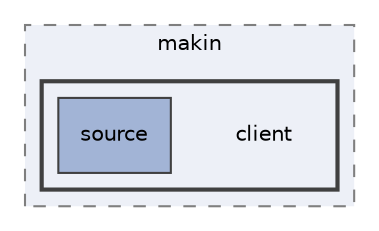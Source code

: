 digraph "/home/student/Документы/makin/client"
{
 // LATEX_PDF_SIZE
  edge [fontname="Helvetica",fontsize="10",labelfontname="Helvetica",labelfontsize="10"];
  node [fontname="Helvetica",fontsize="10",shape=record];
  compound=true
  subgraph clusterdir_1e4e6b343c6f286cf3e6f8689cb14f79 {
    graph [ bgcolor="#edf0f7", pencolor="grey50", style="filled,dashed,", label="makin", fontname="Helvetica", fontsize="10", URL="dir_1e4e6b343c6f286cf3e6f8689cb14f79.html"]
  subgraph clusterdir_7ae29052652698fc4d348157d22c1820 {
    graph [ bgcolor="#edf0f7", pencolor="grey25", style="filled,bold,", label="", fontname="Helvetica", fontsize="10", URL="dir_7ae29052652698fc4d348157d22c1820.html"]
    dir_7ae29052652698fc4d348157d22c1820 [shape=plaintext, label="client"];
  dir_8c68b623f7df6c6d61c77ef2205981f0 [shape=box, label="source", style="filled,", fillcolor="#a2b4d6", color="grey25", URL="dir_8c68b623f7df6c6d61c77ef2205981f0.html"];
  }
  }
}
